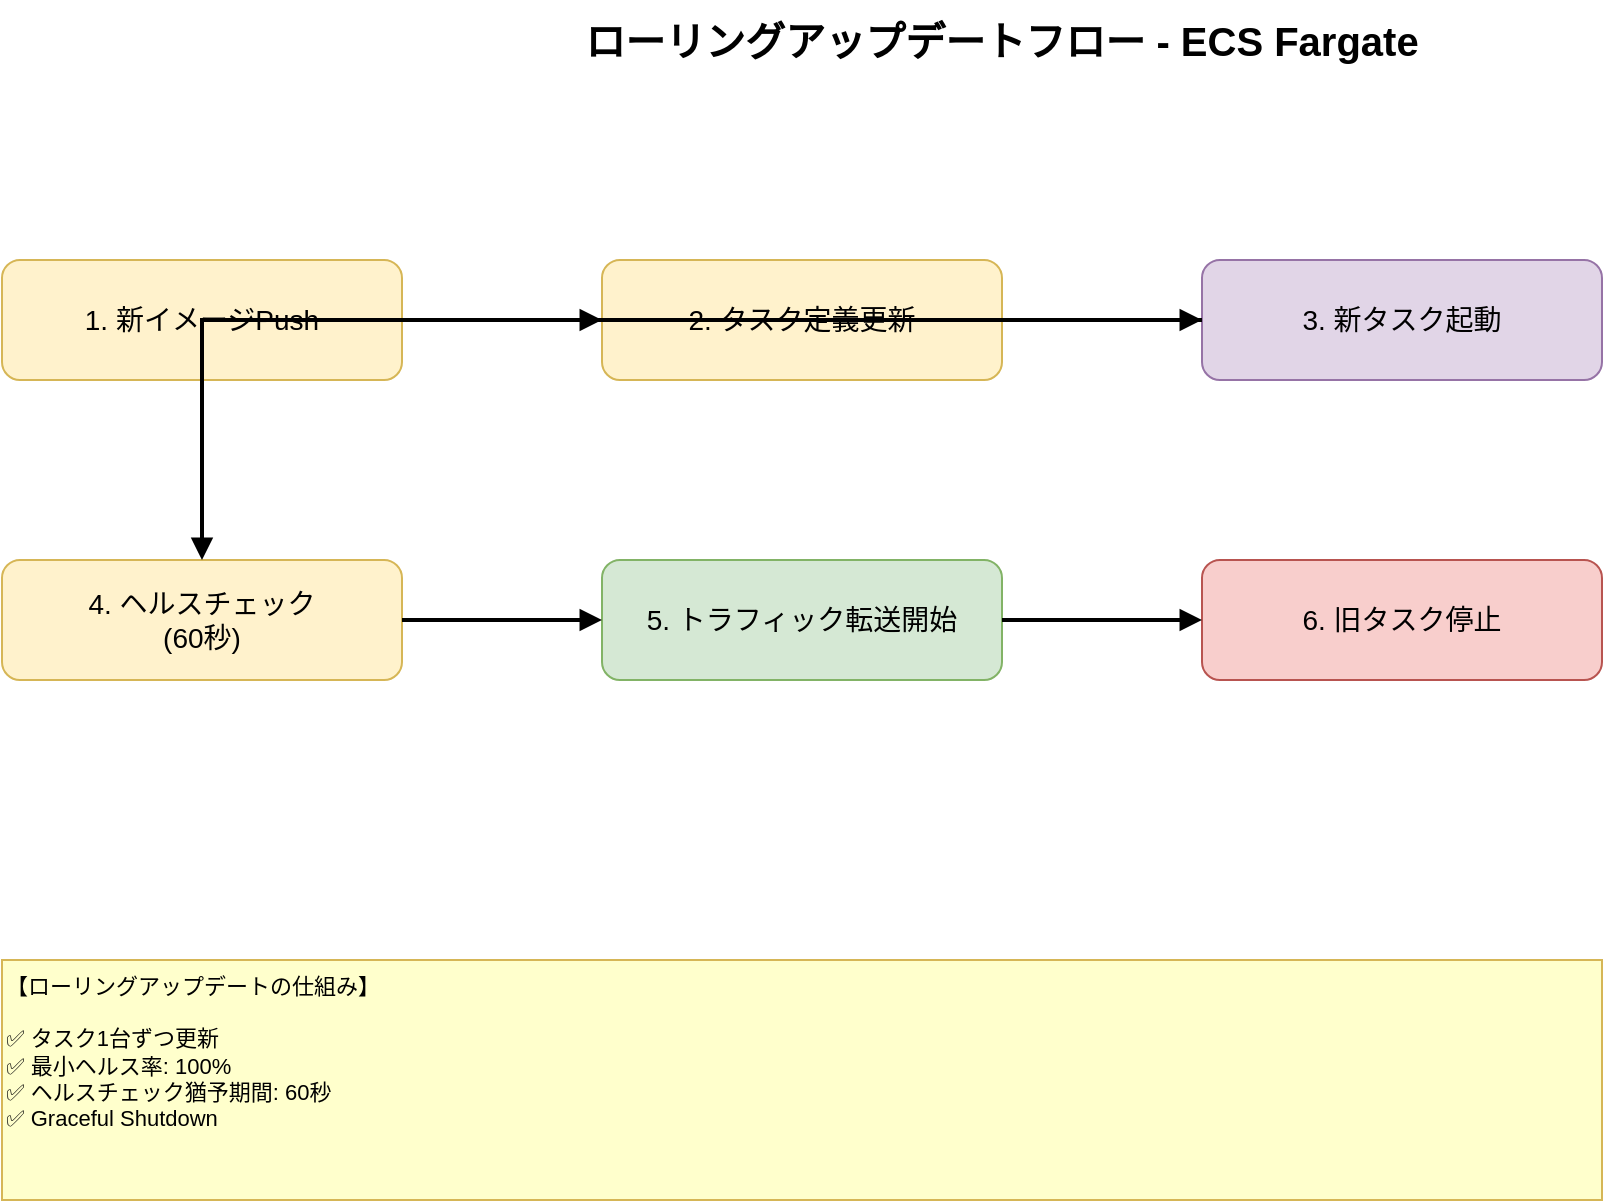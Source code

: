 <mxfile version="24.0.0">
  <diagram name="ローリングアップデートフロー" id="rolling-update">
    <mxGraphModel dx="1422" dy="794" grid="1" gridSize="10" guides="1" tooltips="1" connect="1" arrows="1" fold="1" page="1" pageScale="1" pageWidth="1400" pageHeight="900" math="0" shadow="0">
      <root>
        <mxCell id="0" />
        <mxCell id="1" parent="0" />

        <!-- Title -->
        <mxCell id="title" value="ローリングアップデートフロー - ECS Fargate" style="text;html=1;strokeColor=none;fillColor=none;align=center;verticalAlign=middle;whiteSpace=wrap;rounded=0;fontSize=20;fontStyle=1" vertex="1" parent="1">
          <mxGeometry x="400" y="20" width="600" height="40" as="geometry" />
        </mxCell>

        <!-- Step 1 -->
        <mxCell id="step1" value="1. 新イメージPush" style="rounded=1;whiteSpace=wrap;html=1;fillColor=#fff2cc;strokeColor=#d6b656;fontSize=14;" vertex="1" parent="1">
          <mxGeometry x="200" y="150" width="200" height="60" as="geometry" />
        </mxCell>

        <!-- Step 2 -->
        <mxCell id="step2" value="2. タスク定義更新" style="rounded=1;whiteSpace=wrap;html=1;fillColor=#fff2cc;strokeColor=#d6b656;fontSize=14;" vertex="1" parent="1">
          <mxGeometry x="500" y="150" width="200" height="60" as="geometry" />
        </mxCell>

        <!-- Step 3 -->
        <mxCell id="step3" value="3. 新タスク起動" style="rounded=1;whiteSpace=wrap;html=1;fillColor=#e1d5e7;strokeColor=#9673a6;fontSize=14;" vertex="1" parent="1">
          <mxGeometry x="800" y="150" width="200" height="60" as="geometry" />
        </mxCell>

        <!-- Step 4 -->
        <mxCell id="step4" value="4. ヘルスチェック&#xa;(60秒)" style="rounded=1;whiteSpace=wrap;html=1;fillColor=#fff2cc;strokeColor=#d6b656;fontSize=14;" vertex="1" parent="1">
          <mxGeometry x="200" y="300" width="200" height="60" as="geometry" />
        </mxCell>

        <!-- Step 5 -->
        <mxCell id="step5" value="5. トラフィック転送開始" style="rounded=1;whiteSpace=wrap;html=1;fillColor=#d5e8d4;strokeColor=#82b366;fontSize=14;" vertex="1" parent="1">
          <mxGeometry x="500" y="300" width="200" height="60" as="geometry" />
        </mxCell>

        <!-- Step 6 -->
        <mxCell id="step6" value="6. 旧タスク停止" style="rounded=1;whiteSpace=wrap;html=1;fillColor=#f8cecc;strokeColor=#b85450;fontSize=14;" vertex="1" parent="1">
          <mxGeometry x="800" y="300" width="200" height="60" as="geometry" />
        </mxCell>

        <!-- Arrows -->
        <mxCell id="arrow1" style="edgeStyle=orthogonalEdgeStyle;rounded=0;orthogonalLoop=1;jettySize=auto;html=1;strokeWidth=2;endArrow=block;endFill=1;" edge="1" parent="1" source="step1" target="step2">
          <mxGeometry relative="1" as="geometry" />
        </mxCell>

        <mxCell id="arrow2" style="edgeStyle=orthogonalEdgeStyle;rounded=0;orthogonalLoop=1;jettySize=auto;html=1;strokeWidth=2;endArrow=block;endFill=1;" edge="1" parent="1" source="step2" target="step3">
          <mxGeometry relative="1" as="geometry" />
        </mxCell>

        <mxCell id="arrow3" style="edgeStyle=orthogonalEdgeStyle;rounded=0;orthogonalLoop=1;jettySize=auto;html=1;strokeWidth=2;endArrow=block;endFill=1;" edge="1" parent="1" source="step3" target="step4">
          <mxGeometry relative="1" as="geometry" />
        </mxCell>

        <mxCell id="arrow4" style="edgeStyle=orthogonalEdgeStyle;rounded=0;orthogonalLoop=1;jettySize=auto;html=1;strokeWidth=2;endArrow=block;endFill=1;" edge="1" parent="1" source="step4" target="step5">
          <mxGeometry relative="1" as="geometry" />
        </mxCell>

        <mxCell id="arrow5" style="edgeStyle=orthogonalEdgeStyle;rounded=0;orthogonalLoop=1;jettySize=auto;html=1;strokeWidth=2;endArrow=block;endFill=1;" edge="1" parent="1" source="step5" target="step6">
          <mxGeometry relative="1" as="geometry" />
        </mxCell>

        <!-- Note -->
        <mxCell id="note" value="【ローリングアップデートの仕組み】&#xa;&#xa;✅ タスク1台ずつ更新&#xa;✅ 最小ヘルス率: 100%&#xa;✅ ヘルスチェック猶予期間: 60秒&#xa;✅ Graceful Shutdown" style="rounded=0;whiteSpace=wrap;html=1;fillColor=#ffffcc;strokeColor=#d6b656;align=left;verticalAlign=top;fontSize=11;" vertex="1" parent="1">
          <mxGeometry x="200" y="500" width="800" height="120" as="geometry" />
        </mxCell>

      </root>
    </mxGraphModel>
  </diagram>
</mxfile>
